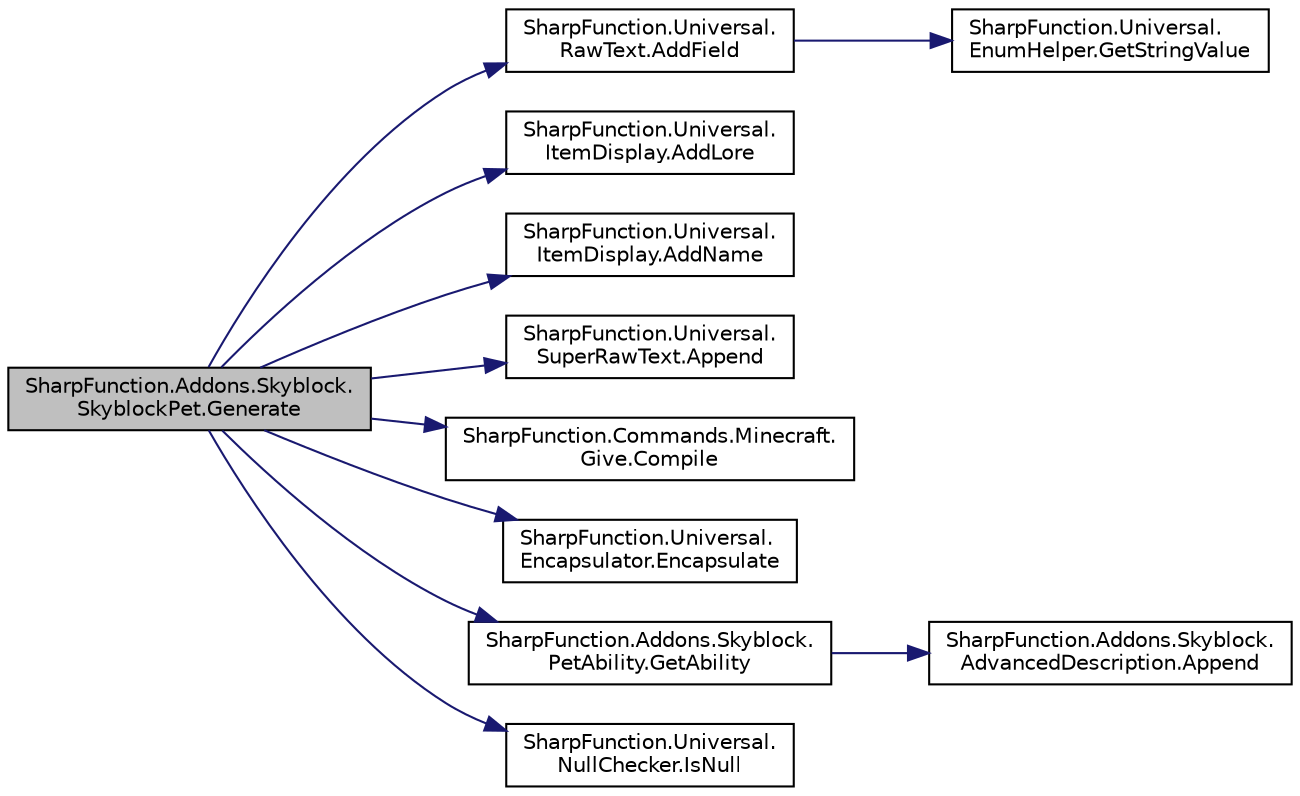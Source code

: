 digraph "SharpFunction.Addons.Skyblock.SkyblockPet.Generate"
{
 // LATEX_PDF_SIZE
  edge [fontname="Helvetica",fontsize="10",labelfontname="Helvetica",labelfontsize="10"];
  node [fontname="Helvetica",fontsize="10",shape=record];
  rankdir="LR";
  Node1 [label="SharpFunction.Addons.Skyblock.\lSkyblockPet.Generate",height=0.2,width=0.4,color="black", fillcolor="grey75", style="filled", fontcolor="black",tooltip="Generates the give command"];
  Node1 -> Node2 [color="midnightblue",fontsize="10",style="solid",fontname="Helvetica"];
  Node2 [label="SharpFunction.Universal.\lRawText.AddField",height=0.2,width=0.4,color="black", fillcolor="white", style="filled",URL="$class_sharp_function_1_1_universal_1_1_raw_text.html#a85c2b4824118072f76aa24f685a61387",tooltip="Adds a field to raw text"];
  Node2 -> Node3 [color="midnightblue",fontsize="10",style="solid",fontname="Helvetica"];
  Node3 [label="SharpFunction.Universal.\lEnumHelper.GetStringValue",height=0.2,width=0.4,color="black", fillcolor="white", style="filled",URL="$class_sharp_function_1_1_universal_1_1_enum_helper.html#a60f48aa400a8d1c16f8b648beee4937d",tooltip="Gets string value from [EnumValueAttribute] attribute"];
  Node1 -> Node4 [color="midnightblue",fontsize="10",style="solid",fontname="Helvetica"];
  Node4 [label="SharpFunction.Universal.\lItemDisplay.AddLore",height=0.2,width=0.4,color="black", fillcolor="white", style="filled",URL="$class_sharp_function_1_1_universal_1_1_item_display.html#a08137dd575139a74281c3a25efb0df8d",tooltip="Adds a lore for item's display"];
  Node1 -> Node5 [color="midnightblue",fontsize="10",style="solid",fontname="Helvetica"];
  Node5 [label="SharpFunction.Universal.\lItemDisplay.AddName",height=0.2,width=0.4,color="black", fillcolor="white", style="filled",URL="$class_sharp_function_1_1_universal_1_1_item_display.html#aa8517ef2a39604ba3a2e9bbf2a7eacec",tooltip="Adds a name for item's display"];
  Node1 -> Node6 [color="midnightblue",fontsize="10",style="solid",fontname="Helvetica"];
  Node6 [label="SharpFunction.Universal.\lSuperRawText.Append",height=0.2,width=0.4,color="black", fillcolor="white", style="filled",URL="$class_sharp_function_1_1_universal_1_1_super_raw_text.html#ae5c5d2fb457e5a59aee9363ef56c5902",tooltip="Appends pre-baked json text formatting to line"];
  Node1 -> Node7 [color="midnightblue",fontsize="10",style="solid",fontname="Helvetica"];
  Node7 [label="SharpFunction.Commands.Minecraft.\lGive.Compile",height=0.2,width=0.4,color="black", fillcolor="white", style="filled",URL="$class_sharp_function_1_1_commands_1_1_minecraft_1_1_give.html#a202859797255761765c37c63eccecd00",tooltip=" "];
  Node1 -> Node8 [color="midnightblue",fontsize="10",style="solid",fontname="Helvetica"];
  Node8 [label="SharpFunction.Universal.\lEncapsulator.Encapsulate",height=0.2,width=0.4,color="black", fillcolor="white", style="filled",URL="$class_sharp_function_1_1_universal_1_1_encapsulator.html#ab9e5ee14fdbd005150e1e37f68de4559",tooltip="Encapsulate function"];
  Node1 -> Node9 [color="midnightblue",fontsize="10",style="solid",fontname="Helvetica"];
  Node9 [label="SharpFunction.Addons.Skyblock.\lPetAbility.GetAbility",height=0.2,width=0.4,color="black", fillcolor="white", style="filled",URL="$class_sharp_function_1_1_addons_1_1_skyblock_1_1_pet_ability.html#ac3a172e89ec84a0c32a308a90f947317",tooltip="Compiles the description into single description"];
  Node9 -> Node10 [color="midnightblue",fontsize="10",style="solid",fontname="Helvetica"];
  Node10 [label="SharpFunction.Addons.Skyblock.\lAdvancedDescription.Append",height=0.2,width=0.4,color="black", fillcolor="white", style="filled",URL="$class_sharp_function_1_1_addons_1_1_skyblock_1_1_advanced_description.html#ac0b6865ff3aed4fc934e89fe297c1e1b",tooltip="Appends a single super raw text line. Each line with start from new line in lore!"];
  Node1 -> Node11 [color="midnightblue",fontsize="10",style="solid",fontname="Helvetica"];
  Node11 [label="SharpFunction.Universal.\lNullChecker.IsNull",height=0.2,width=0.4,color="black", fillcolor="white", style="filled",URL="$class_sharp_function_1_1_universal_1_1_null_checker.html#a232bedea6113ec57a4a53dac2e26a3b0",tooltip=" "];
}
